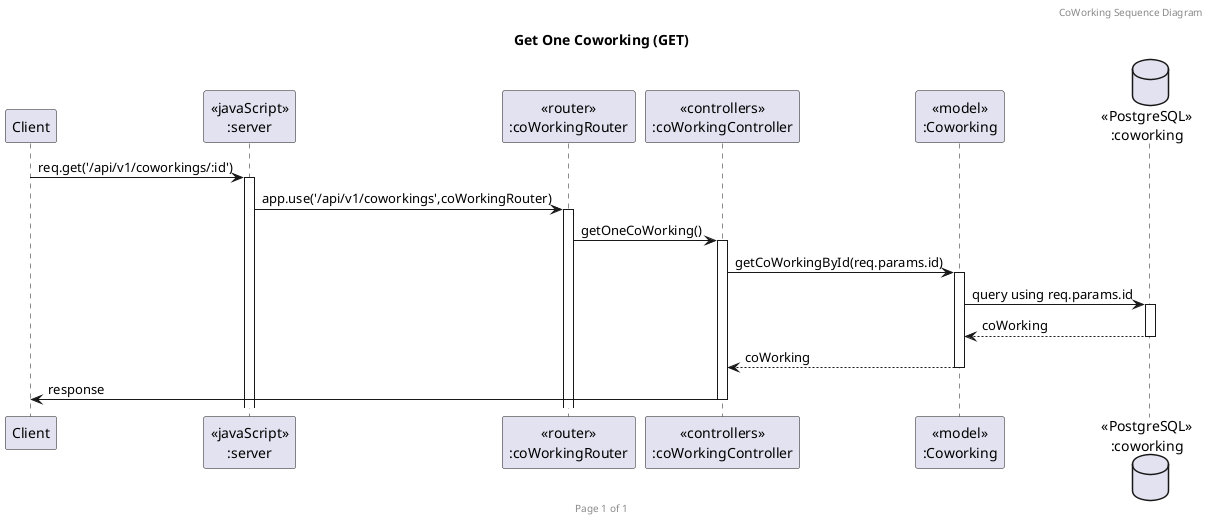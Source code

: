 @startuml Get One Coworking (GET)

header CoWorking Sequence Diagram
footer Page %page% of %lastpage%
title "Get One Coworking (GET)"

participant "Client" as client
participant "<<javaScript>>\n:server" as server
participant "<<router>>\n:coWorkingRouter" as coWorkingRouter
participant "<<controllers>>\n:coWorkingController" as coWorkingController
participant "<<model>>\n:Coworking" as coWorkingModel
database "<<PostgreSQL>>\n:coworking" as coWorkingDatabase

client->server ++:req.get('/api/v1/coworkings/:id')
server->coWorkingRouter ++:app.use('/api/v1/coworkings',coWorkingRouter)
coWorkingRouter -> coWorkingController ++:getOneCoWorking()
coWorkingController -> coWorkingModel ++: getCoWorkingById(req.params.id)
coWorkingModel -> coWorkingDatabase ++: query using req.params.id
coWorkingDatabase --> coWorkingModel --: coWorking
coWorkingModel --> coWorkingController --: coWorking
coWorkingController -> client --: response

@enduml